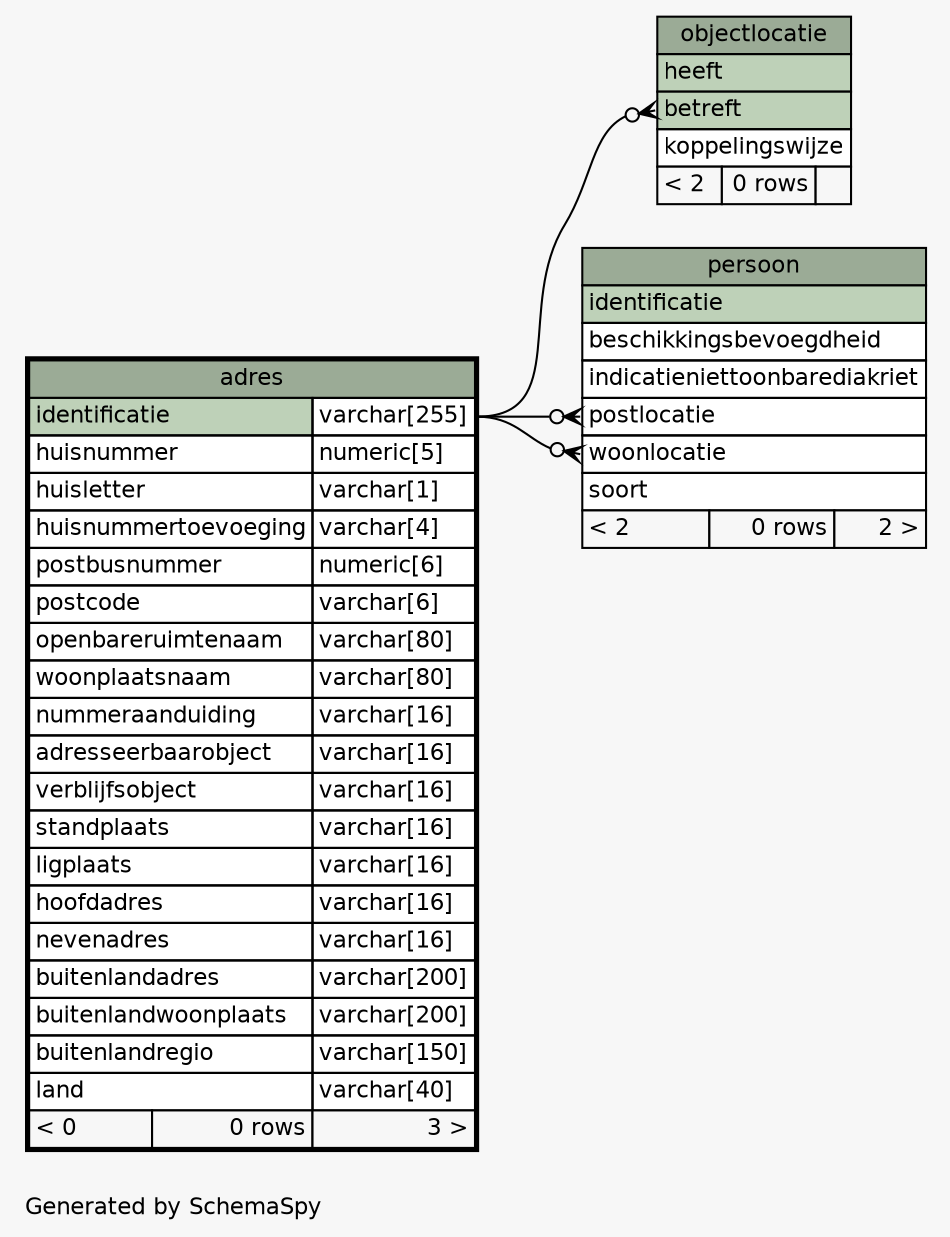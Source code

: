 // dot 2.43.0 on Linux 5.19.0-46-generic
// SchemaSpy rev Unknown
digraph "oneDegreeRelationshipsDiagram" {
  graph [
    rankdir="RL"
    bgcolor="#f7f7f7"
    label="\nGenerated by SchemaSpy"
    labeljust="l"
    nodesep="0.18"
    ranksep="0.46"
    fontname="Helvetica"
    fontsize="11"
  ];
  node [
    fontname="Helvetica"
    fontsize="11"
    shape="plaintext"
  ];
  edge [
    arrowsize="0.8"
  ];
  "objectlocatie":"betreft":w -> "adres":"identificatie.type":e [arrowhead=none dir=back arrowtail=crowodot];
  "persoon":"postlocatie":w -> "adres":"identificatie.type":e [arrowhead=none dir=back arrowtail=crowodot];
  "persoon":"woonlocatie":w -> "adres":"identificatie.type":e [arrowhead=none dir=back arrowtail=crowodot];
  "adres" [
    label=<
    <TABLE BORDER="2" CELLBORDER="1" CELLSPACING="0" BGCOLOR="#ffffff">
      <TR><TD COLSPAN="3" BGCOLOR="#9bab96" ALIGN="CENTER">adres</TD></TR>
      <TR><TD PORT="identificatie" COLSPAN="2" BGCOLOR="#bed1b8" ALIGN="LEFT">identificatie</TD><TD PORT="identificatie.type" ALIGN="LEFT">varchar[255]</TD></TR>
      <TR><TD PORT="huisnummer" COLSPAN="2" ALIGN="LEFT">huisnummer</TD><TD PORT="huisnummer.type" ALIGN="LEFT">numeric[5]</TD></TR>
      <TR><TD PORT="huisletter" COLSPAN="2" ALIGN="LEFT">huisletter</TD><TD PORT="huisletter.type" ALIGN="LEFT">varchar[1]</TD></TR>
      <TR><TD PORT="huisnummertoevoeging" COLSPAN="2" ALIGN="LEFT">huisnummertoevoeging</TD><TD PORT="huisnummertoevoeging.type" ALIGN="LEFT">varchar[4]</TD></TR>
      <TR><TD PORT="postbusnummer" COLSPAN="2" ALIGN="LEFT">postbusnummer</TD><TD PORT="postbusnummer.type" ALIGN="LEFT">numeric[6]</TD></TR>
      <TR><TD PORT="postcode" COLSPAN="2" ALIGN="LEFT">postcode</TD><TD PORT="postcode.type" ALIGN="LEFT">varchar[6]</TD></TR>
      <TR><TD PORT="openbareruimtenaam" COLSPAN="2" ALIGN="LEFT">openbareruimtenaam</TD><TD PORT="openbareruimtenaam.type" ALIGN="LEFT">varchar[80]</TD></TR>
      <TR><TD PORT="woonplaatsnaam" COLSPAN="2" ALIGN="LEFT">woonplaatsnaam</TD><TD PORT="woonplaatsnaam.type" ALIGN="LEFT">varchar[80]</TD></TR>
      <TR><TD PORT="nummeraanduiding" COLSPAN="2" ALIGN="LEFT">nummeraanduiding</TD><TD PORT="nummeraanduiding.type" ALIGN="LEFT">varchar[16]</TD></TR>
      <TR><TD PORT="adresseerbaarobject" COLSPAN="2" ALIGN="LEFT">adresseerbaarobject</TD><TD PORT="adresseerbaarobject.type" ALIGN="LEFT">varchar[16]</TD></TR>
      <TR><TD PORT="verblijfsobject" COLSPAN="2" ALIGN="LEFT">verblijfsobject</TD><TD PORT="verblijfsobject.type" ALIGN="LEFT">varchar[16]</TD></TR>
      <TR><TD PORT="standplaats" COLSPAN="2" ALIGN="LEFT">standplaats</TD><TD PORT="standplaats.type" ALIGN="LEFT">varchar[16]</TD></TR>
      <TR><TD PORT="ligplaats" COLSPAN="2" ALIGN="LEFT">ligplaats</TD><TD PORT="ligplaats.type" ALIGN="LEFT">varchar[16]</TD></TR>
      <TR><TD PORT="hoofdadres" COLSPAN="2" ALIGN="LEFT">hoofdadres</TD><TD PORT="hoofdadres.type" ALIGN="LEFT">varchar[16]</TD></TR>
      <TR><TD PORT="nevenadres" COLSPAN="2" ALIGN="LEFT">nevenadres</TD><TD PORT="nevenadres.type" ALIGN="LEFT">varchar[16]</TD></TR>
      <TR><TD PORT="buitenlandadres" COLSPAN="2" ALIGN="LEFT">buitenlandadres</TD><TD PORT="buitenlandadres.type" ALIGN="LEFT">varchar[200]</TD></TR>
      <TR><TD PORT="buitenlandwoonplaats" COLSPAN="2" ALIGN="LEFT">buitenlandwoonplaats</TD><TD PORT="buitenlandwoonplaats.type" ALIGN="LEFT">varchar[200]</TD></TR>
      <TR><TD PORT="buitenlandregio" COLSPAN="2" ALIGN="LEFT">buitenlandregio</TD><TD PORT="buitenlandregio.type" ALIGN="LEFT">varchar[150]</TD></TR>
      <TR><TD PORT="land" COLSPAN="2" ALIGN="LEFT">land</TD><TD PORT="land.type" ALIGN="LEFT">varchar[40]</TD></TR>
      <TR><TD ALIGN="LEFT" BGCOLOR="#f7f7f7">&lt; 0</TD><TD ALIGN="RIGHT" BGCOLOR="#f7f7f7">0 rows</TD><TD ALIGN="RIGHT" BGCOLOR="#f7f7f7">3 &gt;</TD></TR>
    </TABLE>>
    URL="adres.html"
    tooltip="adres"
  ];
  "objectlocatie" [
    label=<
    <TABLE BORDER="0" CELLBORDER="1" CELLSPACING="0" BGCOLOR="#ffffff">
      <TR><TD COLSPAN="3" BGCOLOR="#9bab96" ALIGN="CENTER">objectlocatie</TD></TR>
      <TR><TD PORT="heeft" COLSPAN="3" BGCOLOR="#bed1b8" ALIGN="LEFT">heeft</TD></TR>
      <TR><TD PORT="betreft" COLSPAN="3" BGCOLOR="#bed1b8" ALIGN="LEFT">betreft</TD></TR>
      <TR><TD PORT="koppelingswijze" COLSPAN="3" ALIGN="LEFT">koppelingswijze</TD></TR>
      <TR><TD ALIGN="LEFT" BGCOLOR="#f7f7f7">&lt; 2</TD><TD ALIGN="RIGHT" BGCOLOR="#f7f7f7">0 rows</TD><TD ALIGN="RIGHT" BGCOLOR="#f7f7f7">  </TD></TR>
    </TABLE>>
    URL="objectlocatie.html"
    tooltip="objectlocatie"
  ];
  "persoon" [
    label=<
    <TABLE BORDER="0" CELLBORDER="1" CELLSPACING="0" BGCOLOR="#ffffff">
      <TR><TD COLSPAN="3" BGCOLOR="#9bab96" ALIGN="CENTER">persoon</TD></TR>
      <TR><TD PORT="identificatie" COLSPAN="3" BGCOLOR="#bed1b8" ALIGN="LEFT">identificatie</TD></TR>
      <TR><TD PORT="beschikkingsbevoegdheid" COLSPAN="3" ALIGN="LEFT">beschikkingsbevoegdheid</TD></TR>
      <TR><TD PORT="indicatieniettoonbarediakriet" COLSPAN="3" ALIGN="LEFT">indicatieniettoonbarediakriet</TD></TR>
      <TR><TD PORT="postlocatie" COLSPAN="3" ALIGN="LEFT">postlocatie</TD></TR>
      <TR><TD PORT="woonlocatie" COLSPAN="3" ALIGN="LEFT">woonlocatie</TD></TR>
      <TR><TD PORT="soort" COLSPAN="3" ALIGN="LEFT">soort</TD></TR>
      <TR><TD ALIGN="LEFT" BGCOLOR="#f7f7f7">&lt; 2</TD><TD ALIGN="RIGHT" BGCOLOR="#f7f7f7">0 rows</TD><TD ALIGN="RIGHT" BGCOLOR="#f7f7f7">2 &gt;</TD></TR>
    </TABLE>>
    URL="persoon.html"
    tooltip="persoon"
  ];
}
